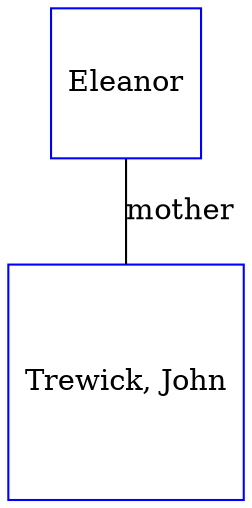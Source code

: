 digraph D {
    edge [dir=none];    node [shape=box];    "021155"   [label="Eleanor", shape=box, regular=1, color="blue"] ;
"021154"   [label="Trewick, John", shape=box, regular=1, color="blue"] ;
021155->021154 [label="mother",arrowsize=0.0]; 
}